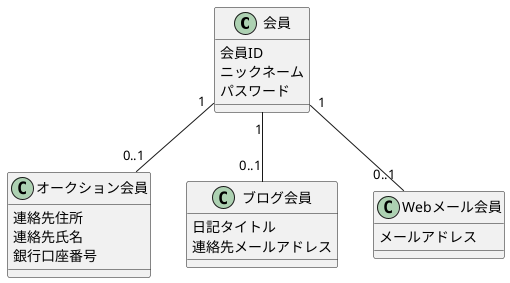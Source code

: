 @startuml

class 会員 {
  会員ID
  ニックネーム
  パスワード
}

class オークション会員 {
  連絡先住所
  連絡先氏名
  銀行口座番号
}

class ブログ会員 {
  日記タイトル
  連絡先メールアドレス
}

class Webメール会員 {
  メールアドレス
}

会員 "1"--"0..1" オークション会員
会員 "1"--"0..1" ブログ会員
会員 "1"--"0..1" Webメール会員

@enduml
